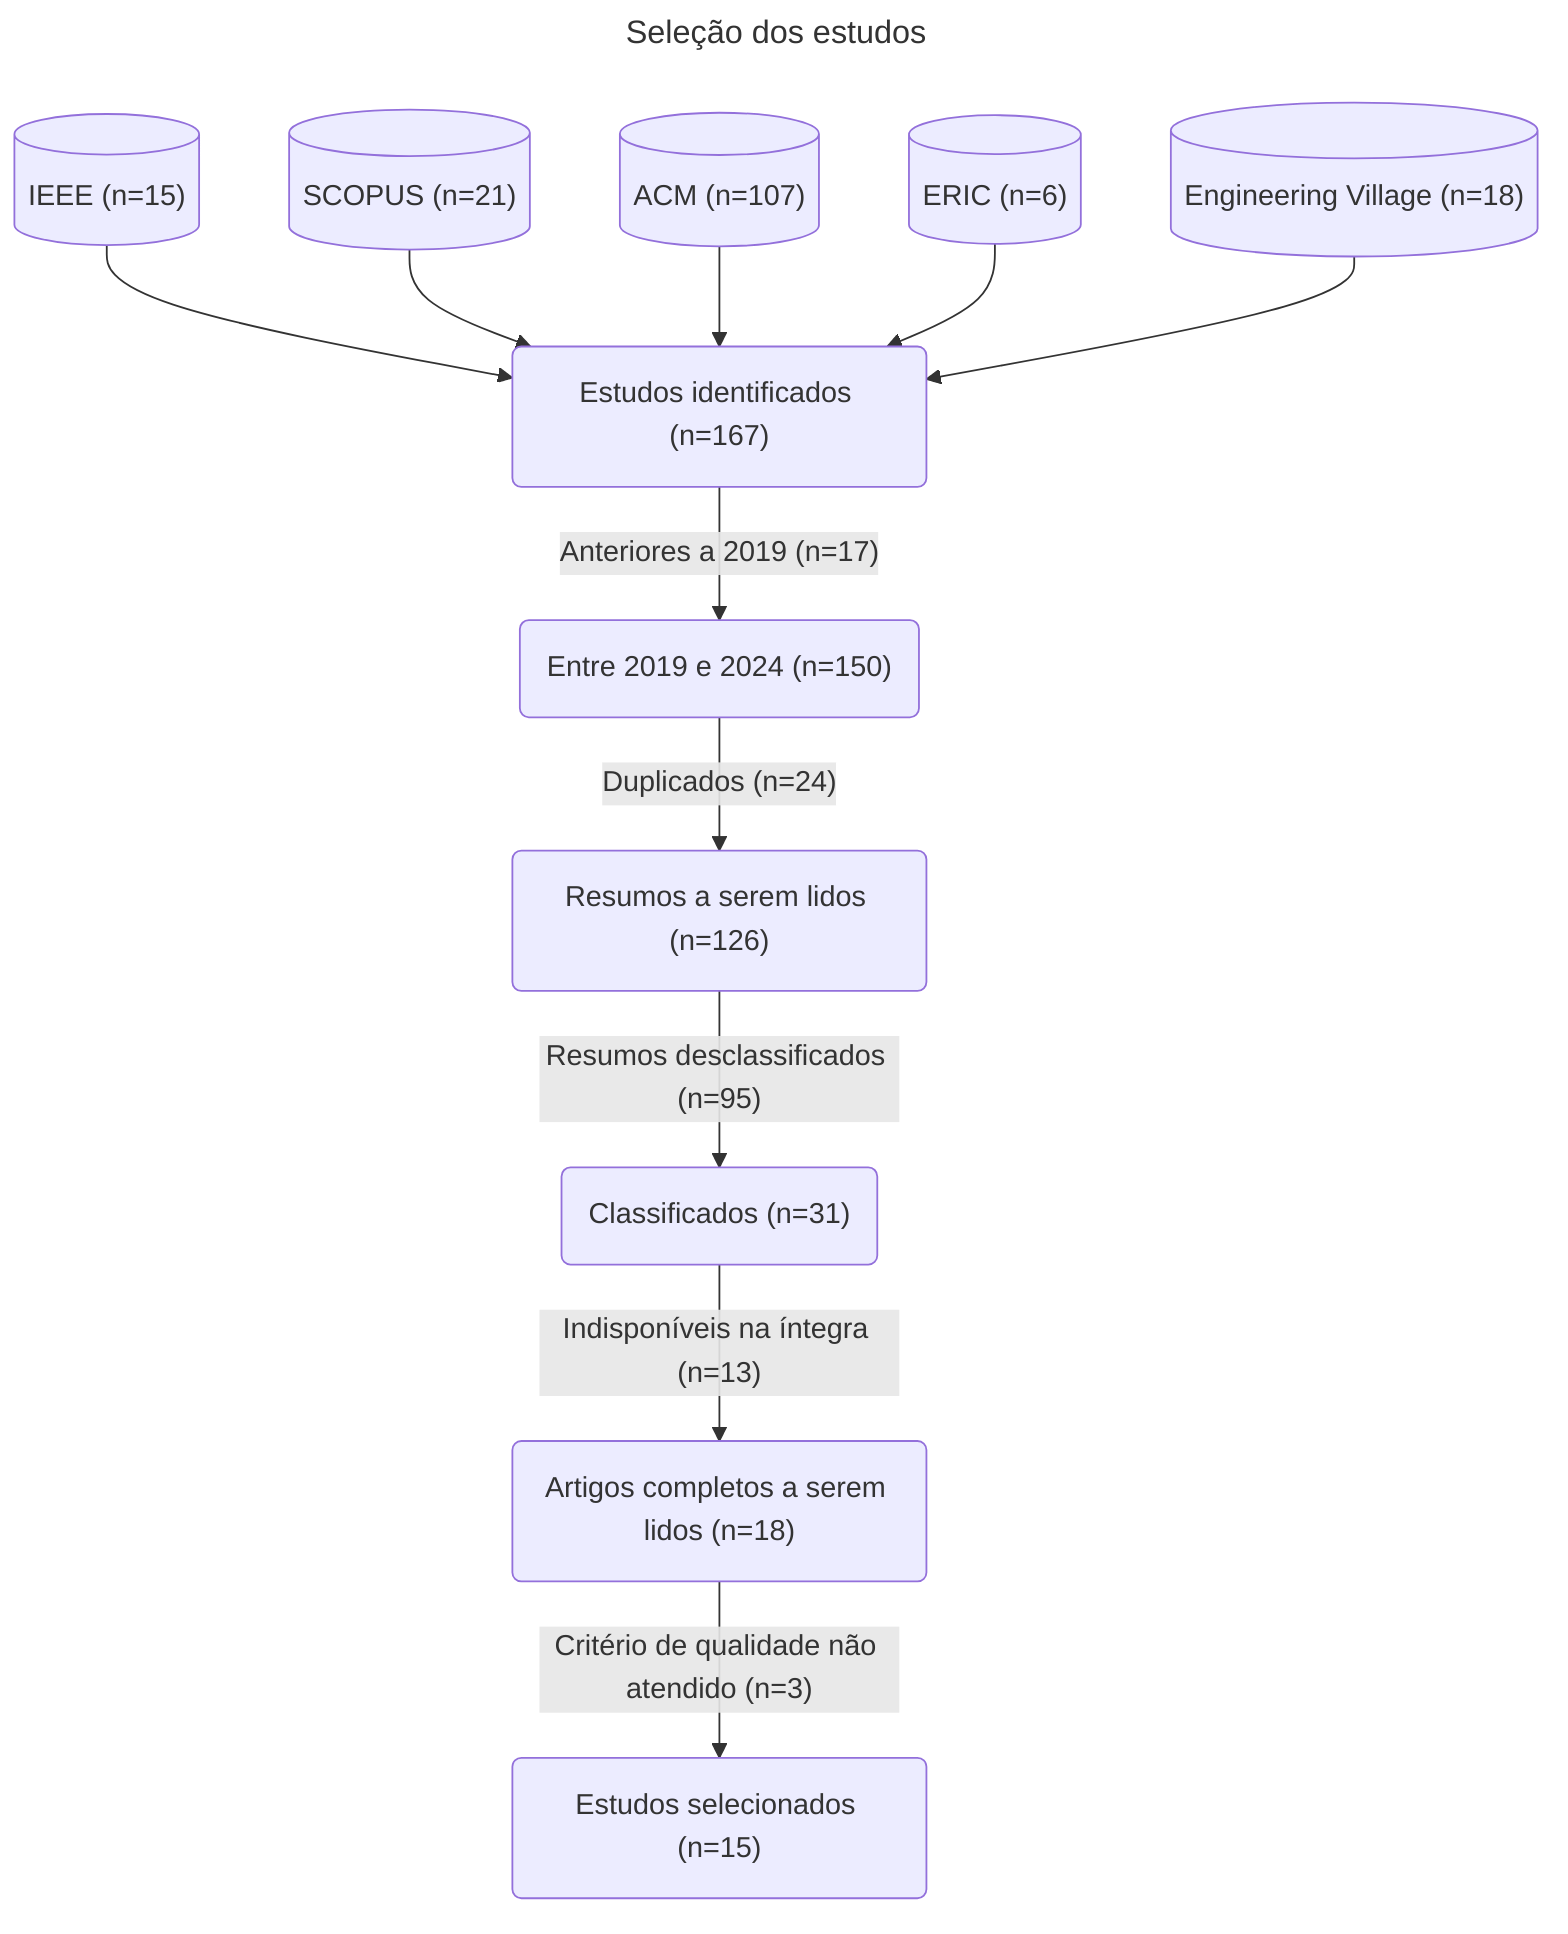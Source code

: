 ---
title: Seleção dos estudos
---
flowchart TD
    IEEE[("IEEE (n=15)")] --> A
    SCOPUS[("SCOPUS (n=21)")] --> A
    ACM[("ACM (n=107)")] --> A
    ERIC[("ERIC (n=6)")] --> A
    Engineering_Village[("Engineering Village (n=18)")] --> A
    A("Estudos identificados (n=167)") -->|"Anteriores a 2019 (n=17)"| B("Entre 2019 e 2024 (n=150)")
    B --> |"Duplicados (n=24)"| C("Resumos a serem lidos (n=126)")
    C --> |"Resumos desclassificados (n=95)"| D("Classificados (n=31)")
    D --> |"Indisponíveis na íntegra (n=13)"| E("Artigos completos a serem lidos (n=18)")
    E --> |"Critério de qualidade não atendido (n=3)"| F("Estudos selecionados (n=15)")